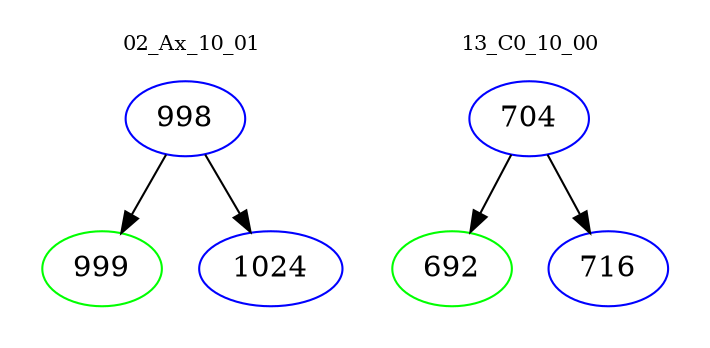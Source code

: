 digraph{
subgraph cluster_0 {
color = white
label = "02_Ax_10_01";
fontsize=10;
T0_998 [label="998", color="blue"]
T0_998 -> T0_999 [color="black"]
T0_999 [label="999", color="green"]
T0_998 -> T0_1024 [color="black"]
T0_1024 [label="1024", color="blue"]
}
subgraph cluster_1 {
color = white
label = "13_C0_10_00";
fontsize=10;
T1_704 [label="704", color="blue"]
T1_704 -> T1_692 [color="black"]
T1_692 [label="692", color="green"]
T1_704 -> T1_716 [color="black"]
T1_716 [label="716", color="blue"]
}
}
